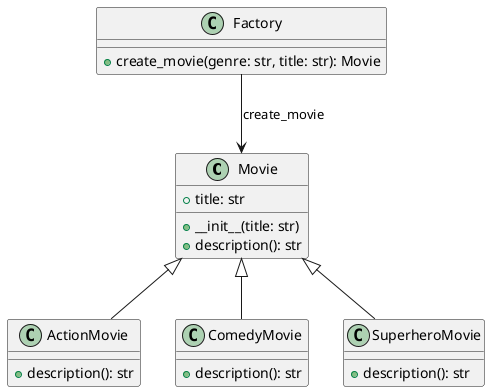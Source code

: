 @startuml
class Movie {
    +title: str
    +__init__(title: str)
    +description(): str
}

class ActionMovie {
    +description(): str
}

class ComedyMovie {
    +description(): str
}

class SuperheroMovie {
    +description(): str
}

class Factory {
    +create_movie(genre: str, title: str): Movie
}

Movie <|-- ActionMovie
Movie <|-- ComedyMovie
Movie <|-- SuperheroMovie
Factory --> Movie : create_movie
@enduml
